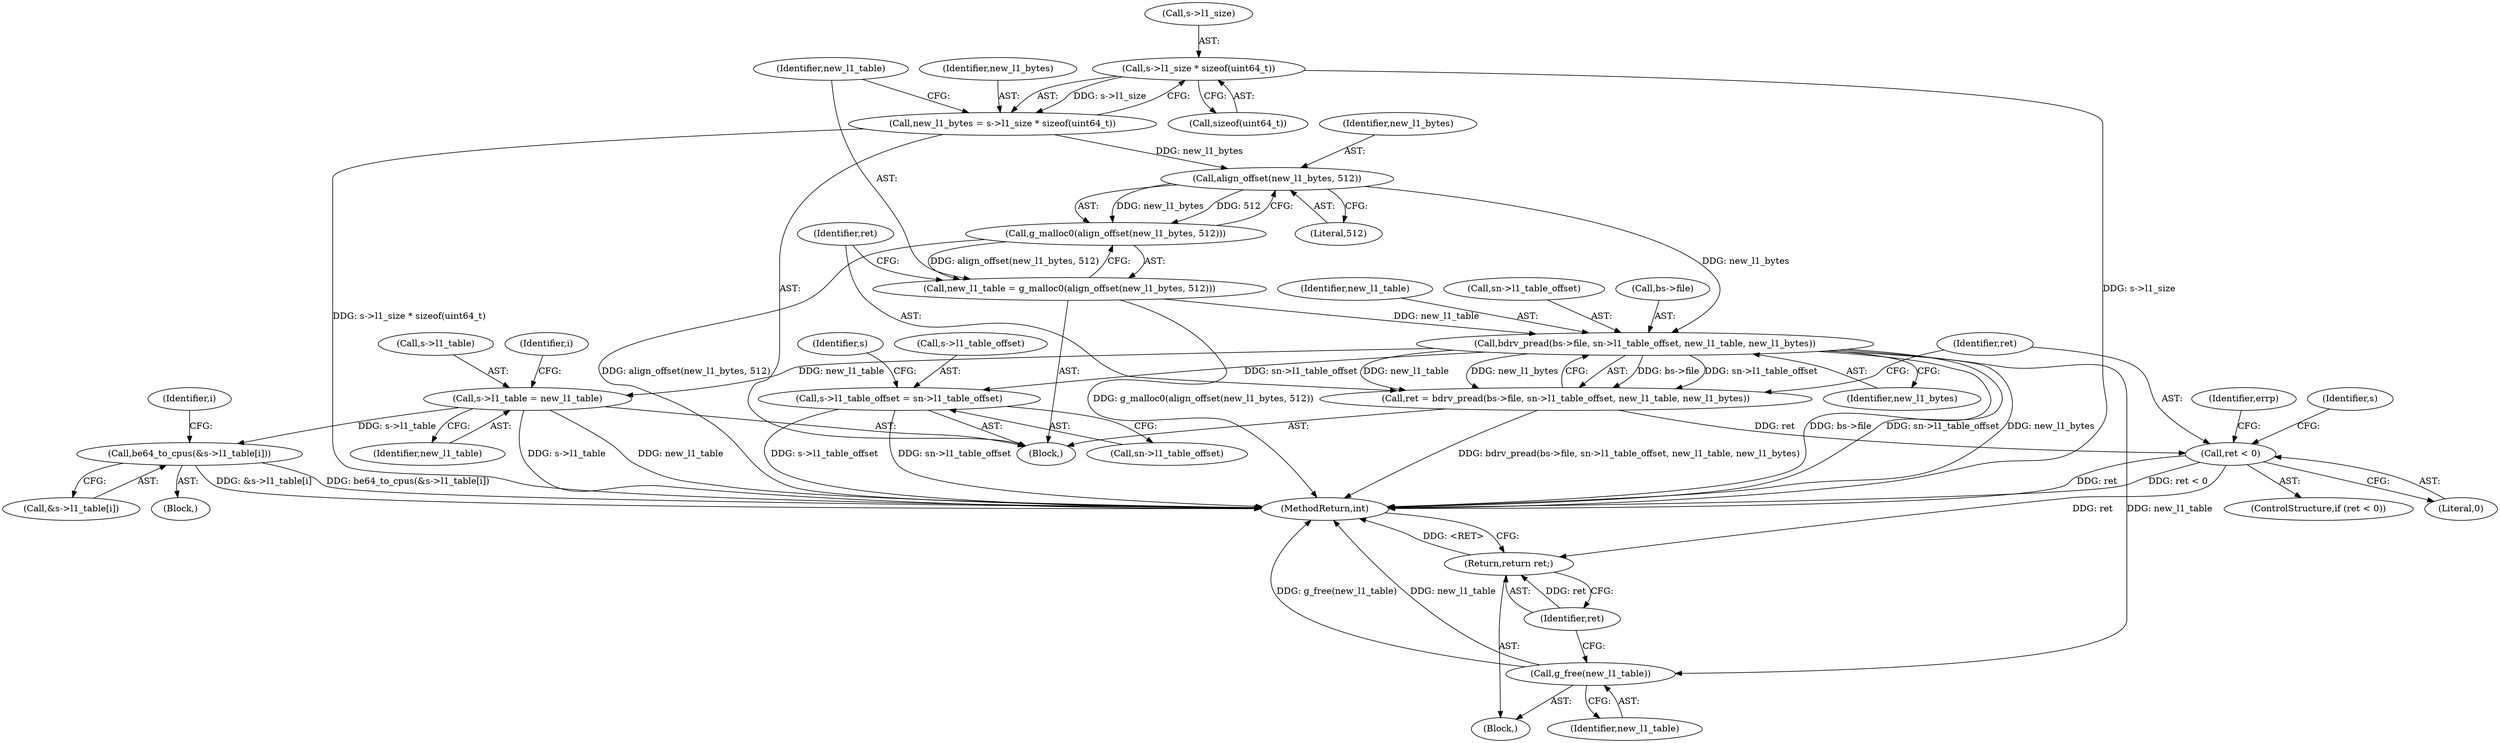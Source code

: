 digraph "1_qemu_c05e4667be91b46ab42b5a11babf8e84d476cc6b@API" {
"1000152" [label="(Call,s->l1_size * sizeof(uint64_t))"];
"1000150" [label="(Call,new_l1_bytes = s->l1_size * sizeof(uint64_t))"];
"1000161" [label="(Call,align_offset(new_l1_bytes, 512))"];
"1000160" [label="(Call,g_malloc0(align_offset(new_l1_bytes, 512)))"];
"1000158" [label="(Call,new_l1_table = g_malloc0(align_offset(new_l1_bytes, 512)))"];
"1000166" [label="(Call,bdrv_pread(bs->file, sn->l1_table_offset, new_l1_table, new_l1_bytes))"];
"1000164" [label="(Call,ret = bdrv_pread(bs->file, sn->l1_table_offset, new_l1_table, new_l1_bytes))"];
"1000176" [label="(Call,ret < 0)"];
"1000185" [label="(Return,return ret;)"];
"1000183" [label="(Call,g_free(new_l1_table))"];
"1000198" [label="(Call,s->l1_table_offset = sn->l1_table_offset)"];
"1000205" [label="(Call,s->l1_table = new_l1_table)"];
"1000222" [label="(Call,be64_to_cpus(&s->l1_table[i]))"];
"1000177" [label="(Identifier,ret)"];
"1000159" [label="(Identifier,new_l1_table)"];
"1000167" [label="(Call,bs->file)"];
"1000170" [label="(Call,sn->l1_table_offset)"];
"1000181" [label="(Identifier,errp)"];
"1000231" [label="(MethodReturn,int)"];
"1000223" [label="(Call,&s->l1_table[i])"];
"1000189" [label="(Identifier,s)"];
"1000179" [label="(Block,)"];
"1000202" [label="(Call,sn->l1_table_offset)"];
"1000174" [label="(Identifier,new_l1_bytes)"];
"1000183" [label="(Call,g_free(new_l1_table))"];
"1000151" [label="(Identifier,new_l1_bytes)"];
"1000212" [label="(Identifier,i)"];
"1000220" [label="(Identifier,i)"];
"1000152" [label="(Call,s->l1_size * sizeof(uint64_t))"];
"1000153" [label="(Call,s->l1_size)"];
"1000156" [label="(Call,sizeof(uint64_t))"];
"1000176" [label="(Call,ret < 0)"];
"1000163" [label="(Literal,512)"];
"1000164" [label="(Call,ret = bdrv_pread(bs->file, sn->l1_table_offset, new_l1_table, new_l1_bytes))"];
"1000175" [label="(ControlStructure,if (ret < 0))"];
"1000186" [label="(Identifier,ret)"];
"1000160" [label="(Call,g_malloc0(align_offset(new_l1_bytes, 512)))"];
"1000173" [label="(Identifier,new_l1_table)"];
"1000185" [label="(Return,return ret;)"];
"1000199" [label="(Call,s->l1_table_offset)"];
"1000158" [label="(Call,new_l1_table = g_malloc0(align_offset(new_l1_bytes, 512)))"];
"1000222" [label="(Call,be64_to_cpus(&s->l1_table[i]))"];
"1000165" [label="(Identifier,ret)"];
"1000166" [label="(Call,bdrv_pread(bs->file, sn->l1_table_offset, new_l1_table, new_l1_bytes))"];
"1000162" [label="(Identifier,new_l1_bytes)"];
"1000221" [label="(Block,)"];
"1000209" [label="(Identifier,new_l1_table)"];
"1000178" [label="(Literal,0)"];
"1000207" [label="(Identifier,s)"];
"1000150" [label="(Call,new_l1_bytes = s->l1_size * sizeof(uint64_t))"];
"1000206" [label="(Call,s->l1_table)"];
"1000108" [label="(Block,)"];
"1000205" [label="(Call,s->l1_table = new_l1_table)"];
"1000161" [label="(Call,align_offset(new_l1_bytes, 512))"];
"1000198" [label="(Call,s->l1_table_offset = sn->l1_table_offset)"];
"1000184" [label="(Identifier,new_l1_table)"];
"1000152" -> "1000150"  [label="AST: "];
"1000152" -> "1000156"  [label="CFG: "];
"1000153" -> "1000152"  [label="AST: "];
"1000156" -> "1000152"  [label="AST: "];
"1000150" -> "1000152"  [label="CFG: "];
"1000152" -> "1000231"  [label="DDG: s->l1_size"];
"1000152" -> "1000150"  [label="DDG: s->l1_size"];
"1000150" -> "1000108"  [label="AST: "];
"1000151" -> "1000150"  [label="AST: "];
"1000159" -> "1000150"  [label="CFG: "];
"1000150" -> "1000231"  [label="DDG: s->l1_size * sizeof(uint64_t)"];
"1000150" -> "1000161"  [label="DDG: new_l1_bytes"];
"1000161" -> "1000160"  [label="AST: "];
"1000161" -> "1000163"  [label="CFG: "];
"1000162" -> "1000161"  [label="AST: "];
"1000163" -> "1000161"  [label="AST: "];
"1000160" -> "1000161"  [label="CFG: "];
"1000161" -> "1000160"  [label="DDG: new_l1_bytes"];
"1000161" -> "1000160"  [label="DDG: 512"];
"1000161" -> "1000166"  [label="DDG: new_l1_bytes"];
"1000160" -> "1000158"  [label="AST: "];
"1000158" -> "1000160"  [label="CFG: "];
"1000160" -> "1000231"  [label="DDG: align_offset(new_l1_bytes, 512)"];
"1000160" -> "1000158"  [label="DDG: align_offset(new_l1_bytes, 512)"];
"1000158" -> "1000108"  [label="AST: "];
"1000159" -> "1000158"  [label="AST: "];
"1000165" -> "1000158"  [label="CFG: "];
"1000158" -> "1000231"  [label="DDG: g_malloc0(align_offset(new_l1_bytes, 512))"];
"1000158" -> "1000166"  [label="DDG: new_l1_table"];
"1000166" -> "1000164"  [label="AST: "];
"1000166" -> "1000174"  [label="CFG: "];
"1000167" -> "1000166"  [label="AST: "];
"1000170" -> "1000166"  [label="AST: "];
"1000173" -> "1000166"  [label="AST: "];
"1000174" -> "1000166"  [label="AST: "];
"1000164" -> "1000166"  [label="CFG: "];
"1000166" -> "1000231"  [label="DDG: bs->file"];
"1000166" -> "1000231"  [label="DDG: sn->l1_table_offset"];
"1000166" -> "1000231"  [label="DDG: new_l1_bytes"];
"1000166" -> "1000164"  [label="DDG: bs->file"];
"1000166" -> "1000164"  [label="DDG: sn->l1_table_offset"];
"1000166" -> "1000164"  [label="DDG: new_l1_table"];
"1000166" -> "1000164"  [label="DDG: new_l1_bytes"];
"1000166" -> "1000183"  [label="DDG: new_l1_table"];
"1000166" -> "1000198"  [label="DDG: sn->l1_table_offset"];
"1000166" -> "1000205"  [label="DDG: new_l1_table"];
"1000164" -> "1000108"  [label="AST: "];
"1000165" -> "1000164"  [label="AST: "];
"1000177" -> "1000164"  [label="CFG: "];
"1000164" -> "1000231"  [label="DDG: bdrv_pread(bs->file, sn->l1_table_offset, new_l1_table, new_l1_bytes)"];
"1000164" -> "1000176"  [label="DDG: ret"];
"1000176" -> "1000175"  [label="AST: "];
"1000176" -> "1000178"  [label="CFG: "];
"1000177" -> "1000176"  [label="AST: "];
"1000178" -> "1000176"  [label="AST: "];
"1000181" -> "1000176"  [label="CFG: "];
"1000189" -> "1000176"  [label="CFG: "];
"1000176" -> "1000231"  [label="DDG: ret < 0"];
"1000176" -> "1000231"  [label="DDG: ret"];
"1000176" -> "1000185"  [label="DDG: ret"];
"1000185" -> "1000179"  [label="AST: "];
"1000185" -> "1000186"  [label="CFG: "];
"1000186" -> "1000185"  [label="AST: "];
"1000231" -> "1000185"  [label="CFG: "];
"1000185" -> "1000231"  [label="DDG: <RET>"];
"1000186" -> "1000185"  [label="DDG: ret"];
"1000183" -> "1000179"  [label="AST: "];
"1000183" -> "1000184"  [label="CFG: "];
"1000184" -> "1000183"  [label="AST: "];
"1000186" -> "1000183"  [label="CFG: "];
"1000183" -> "1000231"  [label="DDG: new_l1_table"];
"1000183" -> "1000231"  [label="DDG: g_free(new_l1_table)"];
"1000198" -> "1000108"  [label="AST: "];
"1000198" -> "1000202"  [label="CFG: "];
"1000199" -> "1000198"  [label="AST: "];
"1000202" -> "1000198"  [label="AST: "];
"1000207" -> "1000198"  [label="CFG: "];
"1000198" -> "1000231"  [label="DDG: s->l1_table_offset"];
"1000198" -> "1000231"  [label="DDG: sn->l1_table_offset"];
"1000205" -> "1000108"  [label="AST: "];
"1000205" -> "1000209"  [label="CFG: "];
"1000206" -> "1000205"  [label="AST: "];
"1000209" -> "1000205"  [label="AST: "];
"1000212" -> "1000205"  [label="CFG: "];
"1000205" -> "1000231"  [label="DDG: new_l1_table"];
"1000205" -> "1000231"  [label="DDG: s->l1_table"];
"1000205" -> "1000222"  [label="DDG: s->l1_table"];
"1000222" -> "1000221"  [label="AST: "];
"1000222" -> "1000223"  [label="CFG: "];
"1000223" -> "1000222"  [label="AST: "];
"1000220" -> "1000222"  [label="CFG: "];
"1000222" -> "1000231"  [label="DDG: &s->l1_table[i]"];
"1000222" -> "1000231"  [label="DDG: be64_to_cpus(&s->l1_table[i])"];
}
